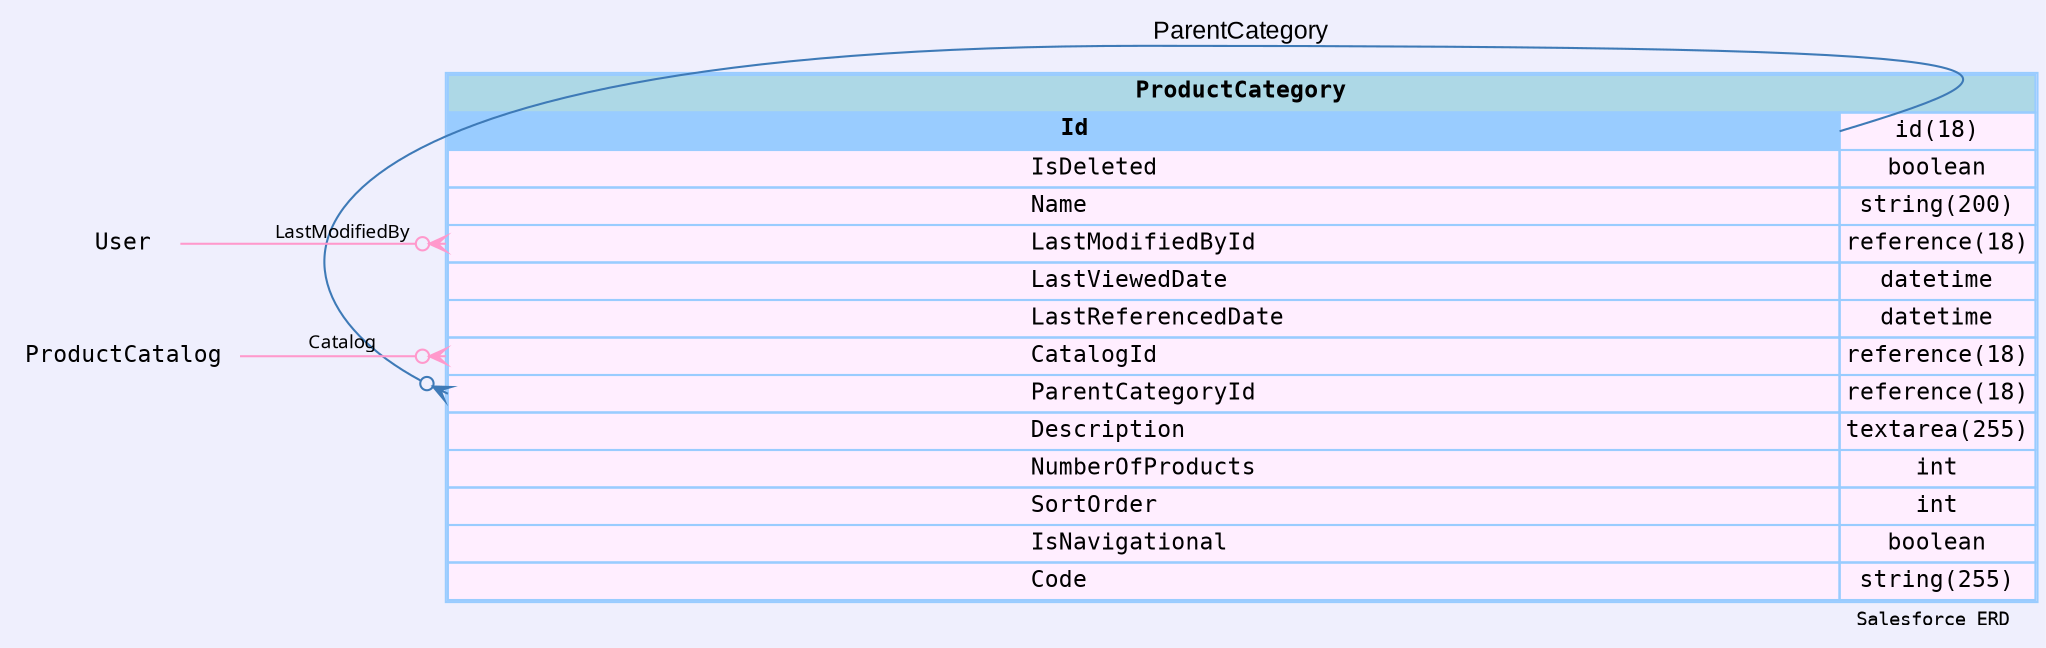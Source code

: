 
        digraph "Salesforce+ ERD" {  
            graph [  
              rankdir="RL"  
              bgcolor="#efeffd"  
              label="Salesforce ERD "  
              labeljust="r"  
              nodesep="0.18"  
              ranksep="0.46"        
              fontname="Courier"  
              fontsize="9"  
            ];  
            node [  
              fontname="Courier"  
              fontsize="11"  
              shape="plaintext"  
              color="#99ccff"  
            ];  
            edge [ arrowsize="0.8"   ];
        
            ProductCategory [shape=none, margin=0, label=<
                <table border="1" cellborder="1" cellspacing="0" bgcolor="#ffeeff" >   
                  <tr><td colspan="3" bgcolor="lightblue"><b>ProductCategory</b></td></tr>
             <tr>
                                        <td  bgcolor="#99ccff" port="Id" align="left">
                                           <b>Id</b>
                                        </td><td>id(18)</td></tr> <tr>
                                         <td port="IsDeleted" align="left">
                                         IsDeleted
                                       </td><td>boolean</td></tr> <tr>
                                         <td port="Name" align="left">
                                         Name
                                       </td><td>string(200)</td></tr> <tr>
                                         <td port="LastModifiedById" align="left">
                                         LastModifiedById
                                       </td><td>reference(18)</td></tr> <tr>
                                         <td port="LastViewedDate" align="left">
                                         LastViewedDate
                                       </td><td>datetime</td></tr> <tr>
                                         <td port="LastReferencedDate" align="left">
                                         LastReferencedDate
                                       </td><td>datetime</td></tr> <tr>
                                         <td port="CatalogId" align="left">
                                         CatalogId
                                       </td><td>reference(18)</td></tr> <tr>
                                         <td port="ParentCategoryId" align="left">
                                         ParentCategoryId
                                       </td><td>reference(18)</td></tr> <tr>
                                         <td port="Description" align="left">
                                         Description
                                       </td><td>textarea(255)</td></tr> <tr>
                                         <td port="NumberOfProducts" align="left">
                                         NumberOfProducts
                                       </td><td>int</td></tr> <tr>
                                         <td port="SortOrder" align="left">
                                         SortOrder
                                       </td><td>int</td></tr> <tr>
                                         <td port="IsNavigational" align="left">
                                         IsNavigational
                                       </td><td>boolean</td></tr> <tr>
                                         <td port="Code" align="left">
                                         Code
                                       </td><td>string(255)</td></tr>            
                </table>
                >
                  URL="#"
                  tooltip=" ProductCategory "
                ];
            
                            "ProductCategory" : "LastModifiedById": w -> 
                                  "User" : "Id" 
                                           : e 
                                          [arrowhead=none 
                                           dir=back 
                                           arrowtail=crowodot 
                                           color="#ff99cc"
                                           label="LastModifiedBy"
                                           fontname="Monaco"
                                           fontsize="9"
                                          ];
                      
                            "ProductCategory" : "CatalogId": w -> 
                                  "ProductCatalog" : "Id" 
                                           : e 
                                          [arrowhead=none 
                                           dir=back 
                                           arrowtail=crowodot 
                                           color="#ff99cc"
                                           label="Catalog"
                                           fontname="Monaco"
                                           fontsize="9"
                                          ];
                      
                            "ProductCategory" : "ParentCategoryId": w -> 
                                  "ProductCategory" : "Id" 
                                           : e 
                                          [arrowhead=none 
                                           dir=back 
                                           arrowtail=crowodot 
                                           color="#3e7ab7"
                                           label="ParentCategory"
                                           fontname="Arial"
                                           fontsize="12"
                                          ];
                      }